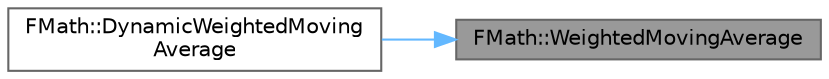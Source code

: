 digraph "FMath::WeightedMovingAverage"
{
 // INTERACTIVE_SVG=YES
 // LATEX_PDF_SIZE
  bgcolor="transparent";
  edge [fontname=Helvetica,fontsize=10,labelfontname=Helvetica,labelfontsize=10];
  node [fontname=Helvetica,fontsize=10,shape=box,height=0.2,width=0.4];
  rankdir="RL";
  Node1 [id="Node000001",label="FMath::WeightedMovingAverage",height=0.2,width=0.4,color="gray40", fillcolor="grey60", style="filled", fontcolor="black",tooltip="Calculates the new value in a weighted moving average series using the previous value and the weight."];
  Node1 -> Node2 [id="edge1_Node000001_Node000002",dir="back",color="steelblue1",style="solid",tooltip=" "];
  Node2 [id="Node000002",label="FMath::DynamicWeightedMoving\lAverage",height=0.2,width=0.4,color="grey40", fillcolor="white", style="filled",URL="$dc/d20/structFMath.html#a106113e85f70a9eb42b0189e5c88b8e5",tooltip="Calculates the new value in a weighted moving average series using the previous value and a weight ra..."];
}
